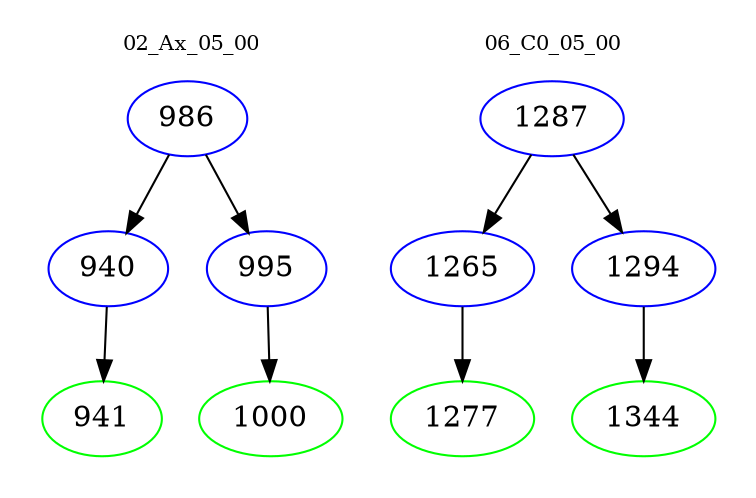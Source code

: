 digraph{
subgraph cluster_0 {
color = white
label = "02_Ax_05_00";
fontsize=10;
T0_986 [label="986", color="blue"]
T0_986 -> T0_940 [color="black"]
T0_940 [label="940", color="blue"]
T0_940 -> T0_941 [color="black"]
T0_941 [label="941", color="green"]
T0_986 -> T0_995 [color="black"]
T0_995 [label="995", color="blue"]
T0_995 -> T0_1000 [color="black"]
T0_1000 [label="1000", color="green"]
}
subgraph cluster_1 {
color = white
label = "06_C0_05_00";
fontsize=10;
T1_1287 [label="1287", color="blue"]
T1_1287 -> T1_1265 [color="black"]
T1_1265 [label="1265", color="blue"]
T1_1265 -> T1_1277 [color="black"]
T1_1277 [label="1277", color="green"]
T1_1287 -> T1_1294 [color="black"]
T1_1294 [label="1294", color="blue"]
T1_1294 -> T1_1344 [color="black"]
T1_1344 [label="1344", color="green"]
}
}
